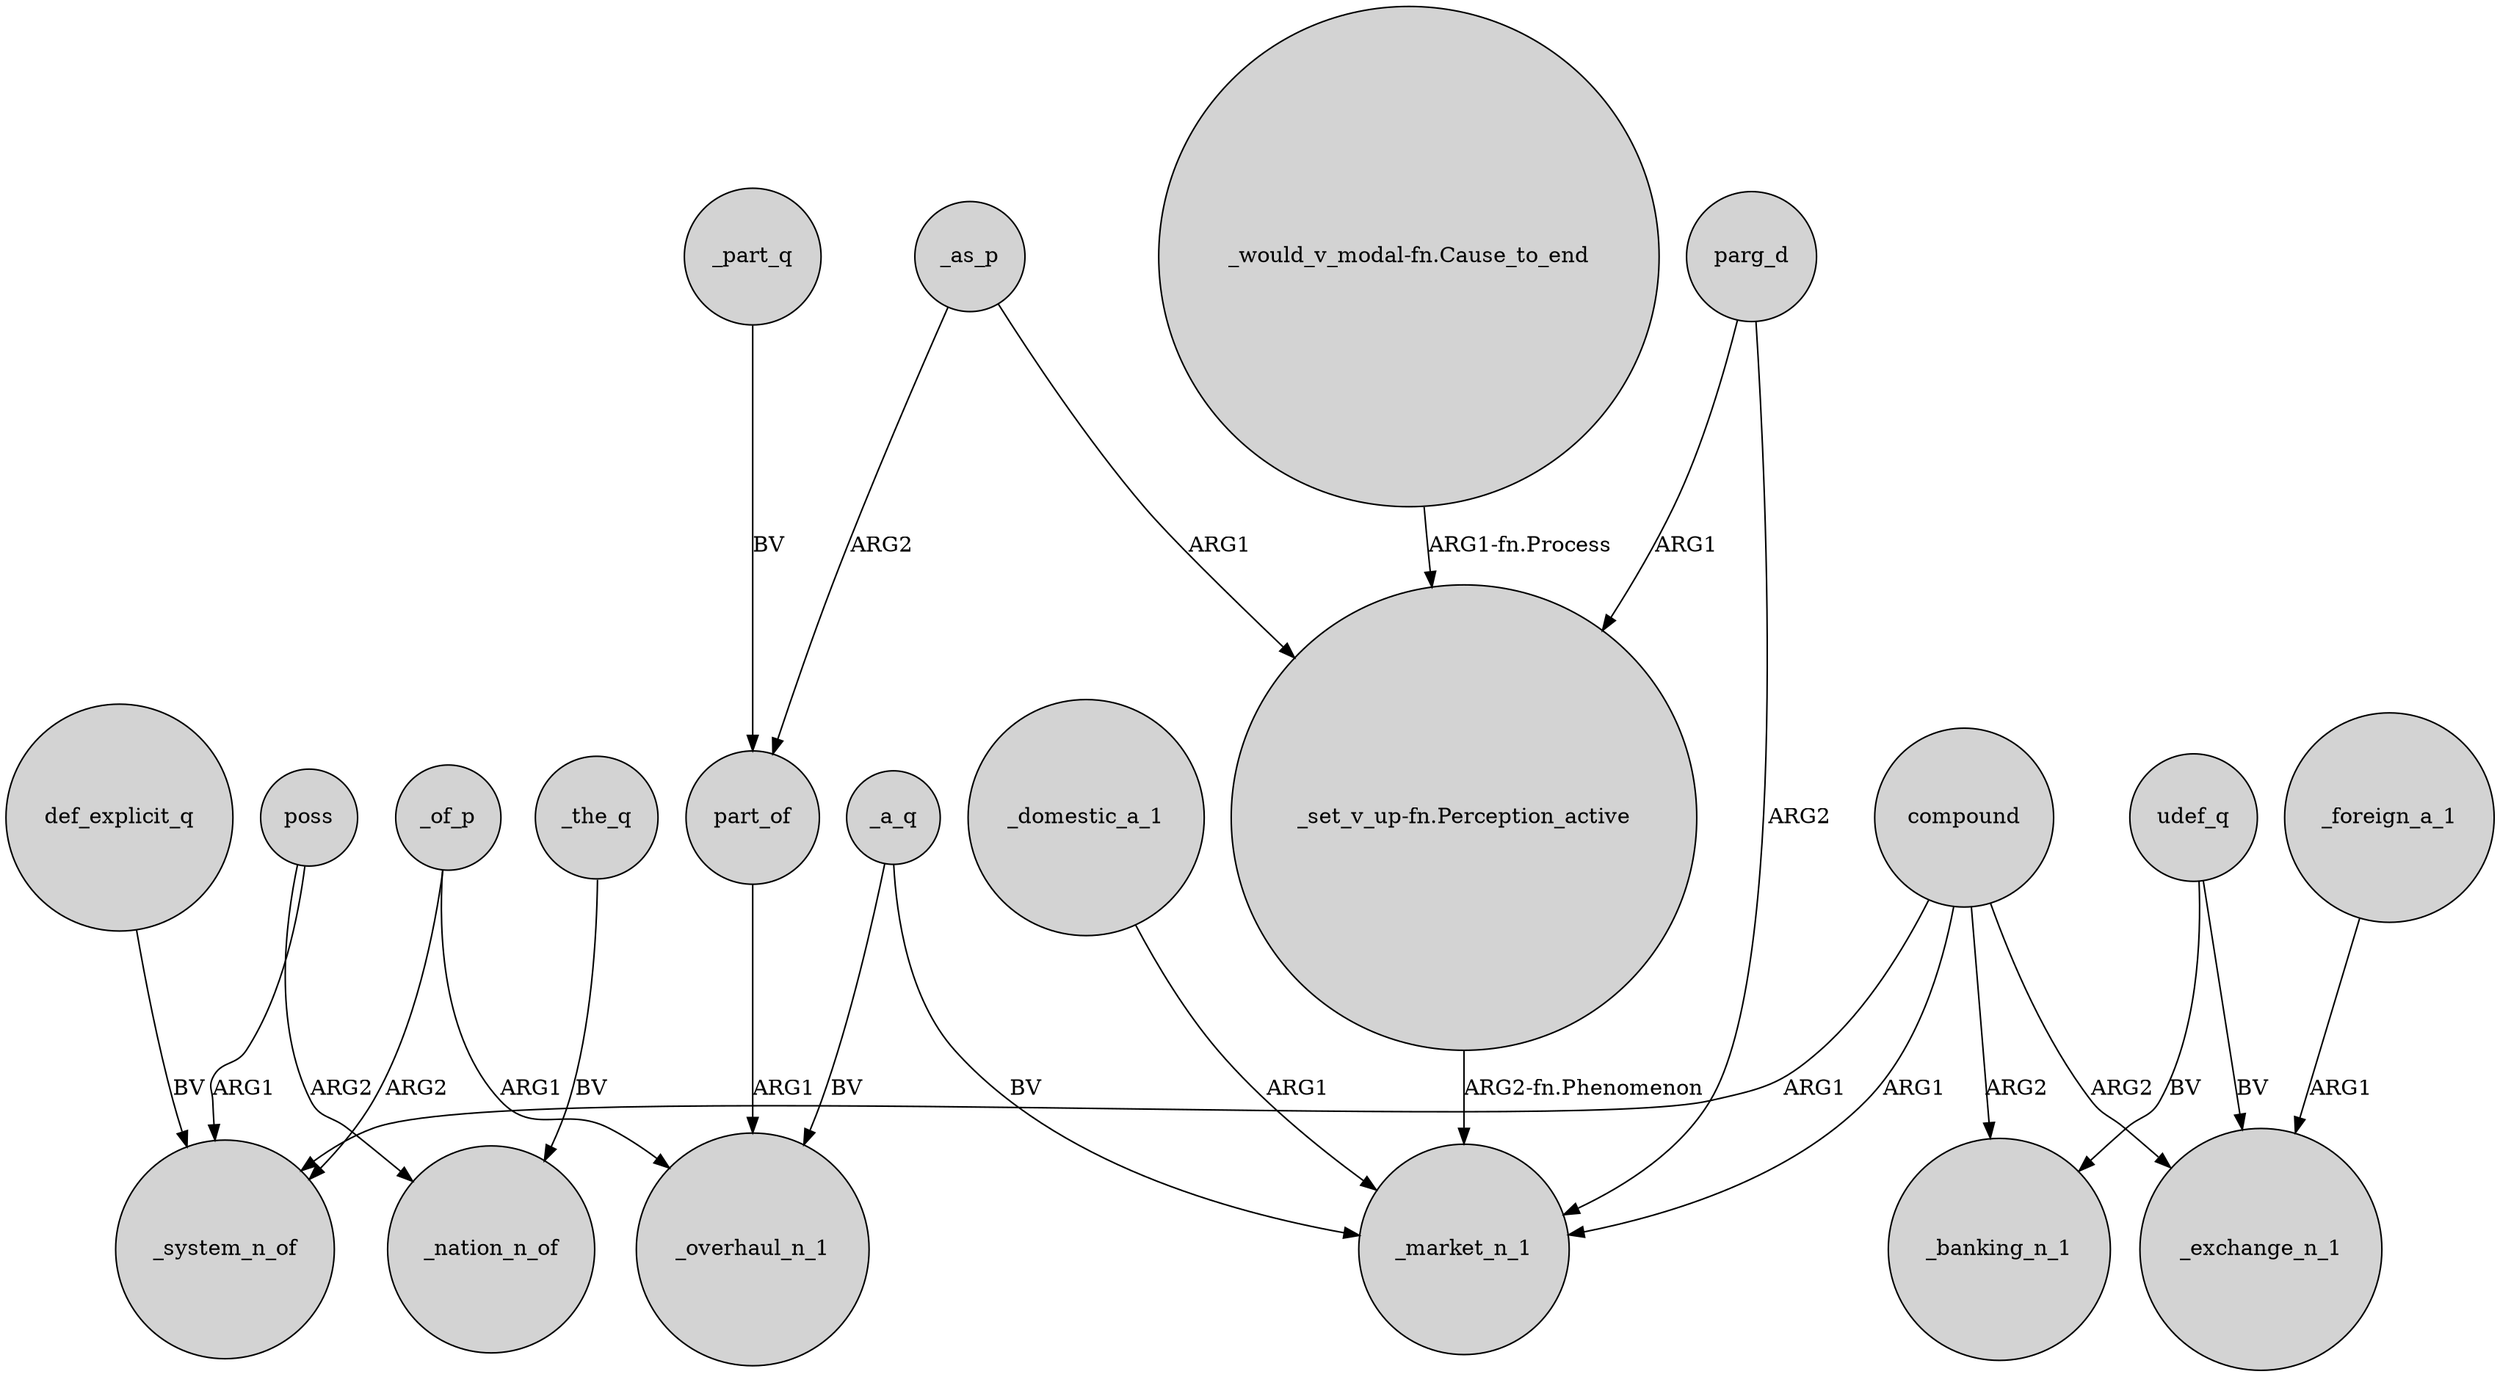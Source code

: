 digraph {
	node [shape=circle style=filled]
	compound -> _system_n_of [label=ARG1]
	_as_p -> part_of [label=ARG2]
	poss -> _system_n_of [label=ARG1]
	_the_q -> _nation_n_of [label=BV]
	udef_q -> _exchange_n_1 [label=BV]
	_domestic_a_1 -> _market_n_1 [label=ARG1]
	_of_p -> _system_n_of [label=ARG2]
	_of_p -> _overhaul_n_1 [label=ARG1]
	compound -> _exchange_n_1 [label=ARG2]
	_part_q -> part_of [label=BV]
	part_of -> _overhaul_n_1 [label=ARG1]
	_foreign_a_1 -> _exchange_n_1 [label=ARG1]
	parg_d -> _market_n_1 [label=ARG2]
	poss -> _nation_n_of [label=ARG2]
	udef_q -> _banking_n_1 [label=BV]
	compound -> _banking_n_1 [label=ARG2]
	parg_d -> "_set_v_up-fn.Perception_active" [label=ARG1]
	"_would_v_modal-fn.Cause_to_end" -> "_set_v_up-fn.Perception_active" [label="ARG1-fn.Process"]
	_a_q -> _overhaul_n_1 [label=BV]
	_a_q -> _market_n_1 [label=BV]
	"_set_v_up-fn.Perception_active" -> _market_n_1 [label="ARG2-fn.Phenomenon"]
	def_explicit_q -> _system_n_of [label=BV]
	compound -> _market_n_1 [label=ARG1]
	_as_p -> "_set_v_up-fn.Perception_active" [label=ARG1]
}

